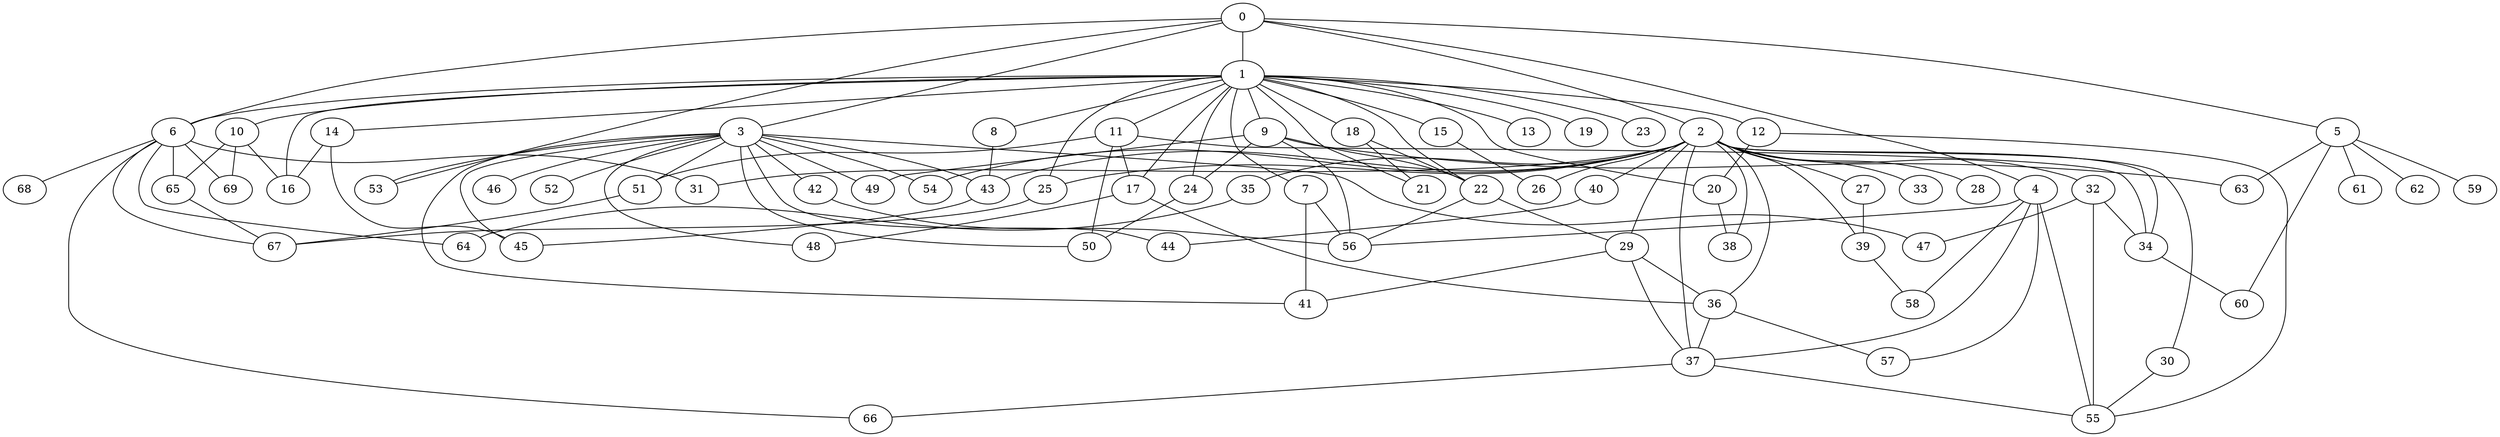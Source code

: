 
graph graphname {
    0 -- 1
0 -- 2
0 -- 3
0 -- 4
0 -- 5
0 -- 53
0 -- 6
1 -- 6
1 -- 7
1 -- 8
1 -- 9
1 -- 10
1 -- 11
1 -- 12
1 -- 13
1 -- 14
1 -- 15
1 -- 16
1 -- 17
1 -- 18
1 -- 19
1 -- 20
1 -- 21
1 -- 22
1 -- 23
1 -- 24
1 -- 25
2 -- 32
2 -- 34
2 -- 35
2 -- 36
2 -- 37
2 -- 38
2 -- 33
2 -- 40
2 -- 39
2 -- 26
2 -- 27
2 -- 28
2 -- 29
2 -- 30
2 -- 31
2 -- 43
2 -- 54
2 -- 25
3 -- 41
3 -- 42
3 -- 43
3 -- 44
3 -- 45
3 -- 46
3 -- 47
3 -- 48
3 -- 49
3 -- 50
3 -- 51
3 -- 52
3 -- 53
3 -- 54
4 -- 56
4 -- 58
4 -- 57
4 -- 55
4 -- 37
5 -- 59
5 -- 60
5 -- 61
5 -- 62
5 -- 63
6 -- 64
6 -- 66
6 -- 67
6 -- 68
6 -- 69
6 -- 65
6 -- 31
7 -- 56
7 -- 41
8 -- 43
9 -- 24
9 -- 22
9 -- 49
9 -- 56
9 -- 63
10 -- 65
10 -- 69
10 -- 16
11 -- 50
11 -- 34
11 -- 17
11 -- 51
12 -- 55
12 -- 20
14 -- 16
14 -- 45
15 -- 26
17 -- 48
17 -- 36
18 -- 22
18 -- 21
20 -- 38
22 -- 29
22 -- 56
24 -- 50
25 -- 67
27 -- 39
29 -- 41
29 -- 37
29 -- 36
30 -- 55
32 -- 55
32 -- 34
32 -- 47
34 -- 60
35 -- 64
36 -- 37
36 -- 57
37 -- 55
37 -- 66
39 -- 58
40 -- 44
42 -- 56
43 -- 45
51 -- 67
65 -- 67

}
